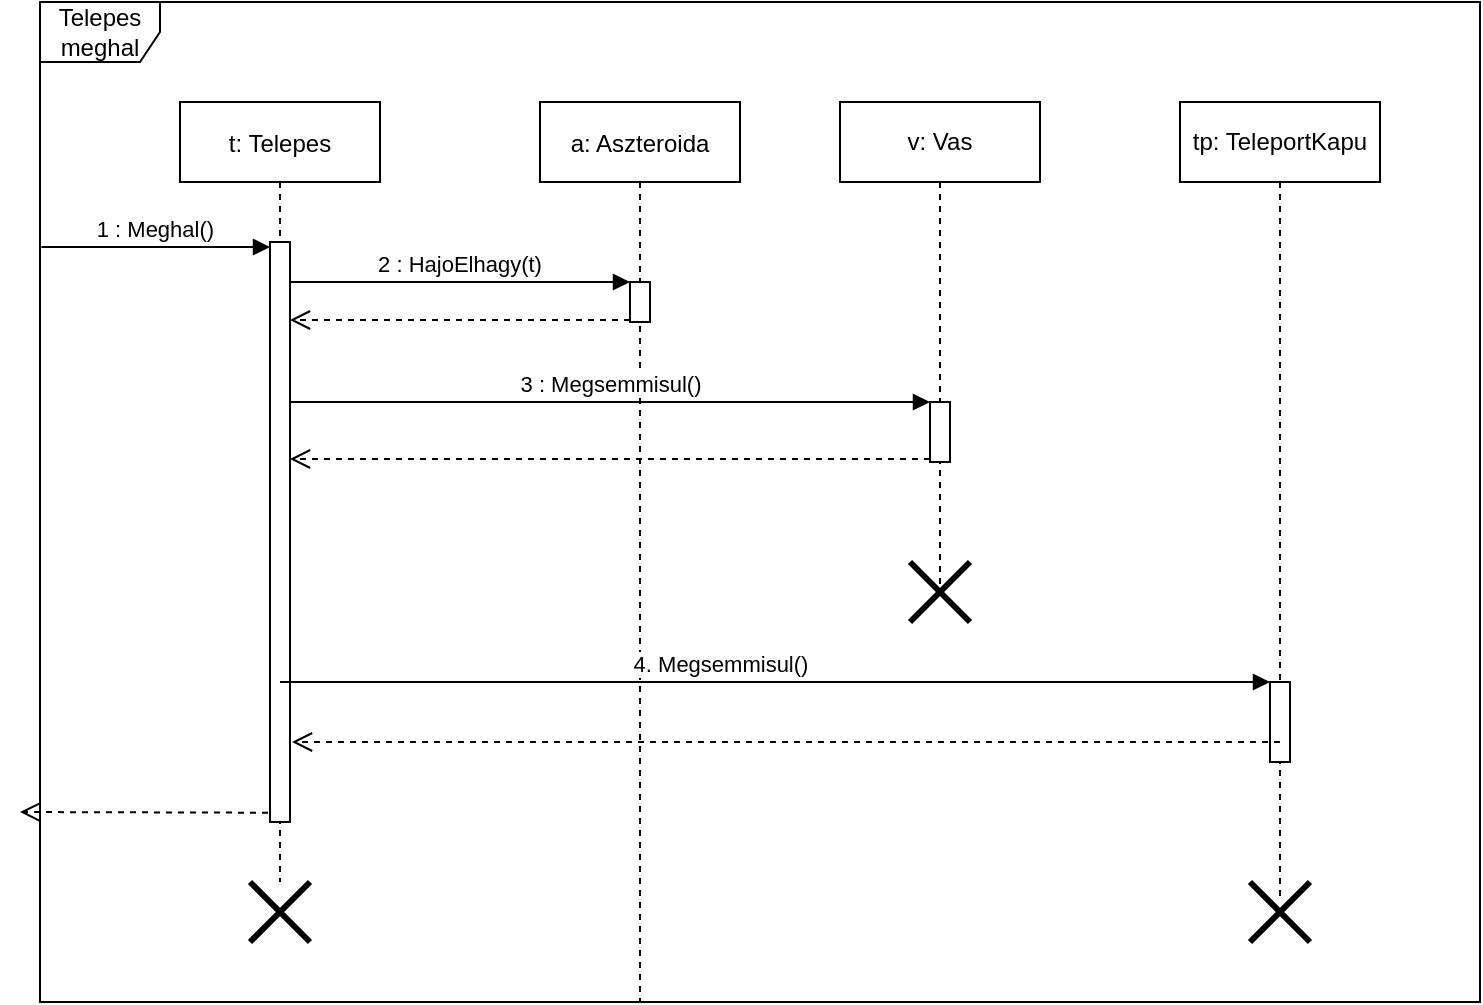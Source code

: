<mxfile version="14.4.8" type="github" pages="3">
  <diagram id="mk-3K4lGDOuemRYSqLr1" name="teleportkapu parjat mar kirakta">
    <mxGraphModel dx="782" dy="437" grid="1" gridSize="10" guides="1" tooltips="1" connect="1" arrows="1" fold="1" page="1" pageScale="1" pageWidth="827" pageHeight="1169" math="0" shadow="0">
      <root>
        <mxCell id="0" />
        <mxCell id="1" parent="0" />
        <mxCell id="XogDKmS76nvP2jgRzE2d-1" value="Telepes meghal" style="shape=umlFrame;whiteSpace=wrap;html=1;" parent="1" vertex="1">
          <mxGeometry x="50" y="30" width="720" height="500" as="geometry" />
        </mxCell>
        <mxCell id="XogDKmS76nvP2jgRzE2d-3" value="t: Telepes" style="shape=umlLifeline;perimeter=lifelinePerimeter;container=1;collapsible=0;recursiveResize=0;rounded=0;shadow=0;strokeWidth=1;" parent="1" vertex="1">
          <mxGeometry x="120" y="80" width="100" height="390" as="geometry" />
        </mxCell>
        <mxCell id="XogDKmS76nvP2jgRzE2d-4" value="" style="points=[];perimeter=orthogonalPerimeter;rounded=0;shadow=0;strokeWidth=1;" parent="XogDKmS76nvP2jgRzE2d-3" vertex="1">
          <mxGeometry x="45" y="70" width="10" height="290" as="geometry" />
        </mxCell>
        <mxCell id="XogDKmS76nvP2jgRzE2d-5" value="a: Aszteroida" style="shape=umlLifeline;perimeter=lifelinePerimeter;container=1;collapsible=0;recursiveResize=0;rounded=0;shadow=0;strokeWidth=1;" parent="1" vertex="1">
          <mxGeometry x="300" y="80" width="100" height="450" as="geometry" />
        </mxCell>
        <mxCell id="XogDKmS76nvP2jgRzE2d-6" value="" style="points=[];perimeter=orthogonalPerimeter;rounded=0;shadow=0;strokeWidth=1;" parent="XogDKmS76nvP2jgRzE2d-5" vertex="1">
          <mxGeometry x="45" y="90" width="10" height="20" as="geometry" />
        </mxCell>
        <mxCell id="XogDKmS76nvP2jgRzE2d-7" value="" style="verticalAlign=bottom;endArrow=open;dashed=1;endSize=8;exitX=0;exitY=0.95;shadow=0;strokeWidth=1;" parent="1" source="XogDKmS76nvP2jgRzE2d-6" target="XogDKmS76nvP2jgRzE2d-4" edge="1">
          <mxGeometry relative="1" as="geometry">
            <mxPoint x="275" y="236" as="targetPoint" />
          </mxGeometry>
        </mxCell>
        <mxCell id="XogDKmS76nvP2jgRzE2d-8" value="2 : HajoElhagy(t)" style="verticalAlign=bottom;endArrow=block;entryX=0;entryY=0;shadow=0;strokeWidth=1;" parent="1" source="XogDKmS76nvP2jgRzE2d-4" target="XogDKmS76nvP2jgRzE2d-6" edge="1">
          <mxGeometry relative="1" as="geometry">
            <mxPoint x="275" y="160" as="sourcePoint" />
          </mxGeometry>
        </mxCell>
        <mxCell id="XogDKmS76nvP2jgRzE2d-11" value="v: Vas" style="shape=umlLifeline;perimeter=lifelinePerimeter;whiteSpace=wrap;html=1;container=1;collapsible=0;recursiveResize=0;outlineConnect=0;" parent="1" vertex="1">
          <mxGeometry x="450" y="80" width="100" height="250" as="geometry" />
        </mxCell>
        <mxCell id="XogDKmS76nvP2jgRzE2d-12" value="" style="html=1;points=[];perimeter=orthogonalPerimeter;" parent="XogDKmS76nvP2jgRzE2d-11" vertex="1">
          <mxGeometry x="45" y="150" width="10" height="30" as="geometry" />
        </mxCell>
        <mxCell id="XogDKmS76nvP2jgRzE2d-18" value="" style="shape=umlDestroy;whiteSpace=wrap;html=1;strokeWidth=3;" parent="XogDKmS76nvP2jgRzE2d-11" vertex="1">
          <mxGeometry x="35" y="230" width="30" height="30" as="geometry" />
        </mxCell>
        <mxCell id="XogDKmS76nvP2jgRzE2d-16" value="3 : Megsemmisul()" style="html=1;verticalAlign=bottom;endArrow=block;entryX=0;entryY=0;" parent="1" source="XogDKmS76nvP2jgRzE2d-4" target="XogDKmS76nvP2jgRzE2d-12" edge="1">
          <mxGeometry relative="1" as="geometry">
            <mxPoint x="560" y="320" as="sourcePoint" />
          </mxGeometry>
        </mxCell>
        <mxCell id="XogDKmS76nvP2jgRzE2d-17" value="" style="html=1;verticalAlign=bottom;endArrow=open;dashed=1;endSize=8;exitX=0;exitY=0.95;" parent="1" source="XogDKmS76nvP2jgRzE2d-12" target="XogDKmS76nvP2jgRzE2d-4" edge="1">
          <mxGeometry relative="1" as="geometry">
            <mxPoint x="560" y="396" as="targetPoint" />
          </mxGeometry>
        </mxCell>
        <mxCell id="XogDKmS76nvP2jgRzE2d-19" value="" style="html=1;verticalAlign=bottom;endArrow=open;dashed=1;endSize=8;exitX=-0.1;exitY=0.984;exitDx=0;exitDy=0;exitPerimeter=0;" parent="1" source="XogDKmS76nvP2jgRzE2d-4" edge="1">
          <mxGeometry relative="1" as="geometry">
            <mxPoint x="460" y="250" as="sourcePoint" />
            <mxPoint x="40" y="435" as="targetPoint" />
            <mxPoint as="offset" />
          </mxGeometry>
        </mxCell>
        <mxCell id="XogDKmS76nvP2jgRzE2d-20" value="" style="shape=umlDestroy;whiteSpace=wrap;html=1;strokeWidth=3;" parent="1" vertex="1">
          <mxGeometry x="155" y="470" width="30" height="30" as="geometry" />
        </mxCell>
        <mxCell id="XogDKmS76nvP2jgRzE2d-21" value="1 : Meghal()" style="verticalAlign=bottom;startArrow=none;endArrow=block;startSize=8;shadow=0;strokeWidth=1;startFill=0;exitX=0.001;exitY=0.245;exitDx=0;exitDy=0;exitPerimeter=0;" parent="1" source="XogDKmS76nvP2jgRzE2d-1" target="XogDKmS76nvP2jgRzE2d-4" edge="1">
          <mxGeometry relative="1" as="geometry">
            <mxPoint x="60" y="160" as="sourcePoint" />
          </mxGeometry>
        </mxCell>
        <mxCell id="XogDKmS76nvP2jgRzE2d-24" value="tp: TeleportKapu" style="shape=umlLifeline;perimeter=lifelinePerimeter;whiteSpace=wrap;html=1;container=1;collapsible=0;recursiveResize=0;outlineConnect=0;" parent="1" vertex="1">
          <mxGeometry x="620" y="80" width="100" height="400" as="geometry" />
        </mxCell>
        <mxCell id="XogDKmS76nvP2jgRzE2d-25" value="" style="html=1;points=[];perimeter=orthogonalPerimeter;" parent="XogDKmS76nvP2jgRzE2d-24" vertex="1">
          <mxGeometry x="45" y="290" width="10" height="40" as="geometry" />
        </mxCell>
        <mxCell id="XogDKmS76nvP2jgRzE2d-38" value="4. Megsemmisul()" style="html=1;verticalAlign=bottom;endArrow=block;entryX=0;entryY=0;" parent="1" source="XogDKmS76nvP2jgRzE2d-3" target="XogDKmS76nvP2jgRzE2d-25" edge="1">
          <mxGeometry x="-0.111" relative="1" as="geometry">
            <mxPoint x="690" y="410" as="sourcePoint" />
            <mxPoint as="offset" />
          </mxGeometry>
        </mxCell>
        <mxCell id="XogDKmS76nvP2jgRzE2d-26" value="" style="html=1;verticalAlign=bottom;endArrow=open;dashed=1;endSize=8;" parent="1" edge="1">
          <mxGeometry x="1" y="-52" relative="1" as="geometry">
            <mxPoint x="176" y="400" as="targetPoint" />
            <mxPoint x="-15" y="2" as="offset" />
            <mxPoint x="670" y="400" as="sourcePoint" />
          </mxGeometry>
        </mxCell>
        <mxCell id="XogDKmS76nvP2jgRzE2d-29" value="" style="shape=umlDestroy;whiteSpace=wrap;html=1;strokeWidth=3;" parent="1" vertex="1">
          <mxGeometry x="655" y="470" width="30" height="30" as="geometry" />
        </mxCell>
      </root>
    </mxGraphModel>
  </diagram>
  <diagram id="Yi1u79qIlMPsKl9OzNCr" name="teleportkapu par rakterben">
    <mxGraphModel dx="782" dy="437" grid="1" gridSize="10" guides="1" tooltips="1" connect="1" arrows="1" fold="1" page="1" pageScale="1" pageWidth="827" pageHeight="1169" math="0" shadow="0">
      <root>
        <mxCell id="sfkn89CFHydbVGPqzdLb-0" />
        <mxCell id="sfkn89CFHydbVGPqzdLb-1" parent="sfkn89CFHydbVGPqzdLb-0" />
        <mxCell id="ilstTC6Jepi4XLZj5aJr-0" value="Telepes meghal" style="shape=umlFrame;whiteSpace=wrap;html=1;" parent="sfkn89CFHydbVGPqzdLb-1" vertex="1">
          <mxGeometry x="40" y="30" width="990" height="650" as="geometry" />
        </mxCell>
        <mxCell id="ilstTC6Jepi4XLZj5aJr-1" value="t: Telepes" style="shape=umlLifeline;perimeter=lifelinePerimeter;container=1;collapsible=0;recursiveResize=0;rounded=0;shadow=0;strokeWidth=1;" parent="sfkn89CFHydbVGPqzdLb-1" vertex="1">
          <mxGeometry x="120" y="80" width="100" height="570" as="geometry" />
        </mxCell>
        <mxCell id="ilstTC6Jepi4XLZj5aJr-2" value="" style="points=[];perimeter=orthogonalPerimeter;rounded=0;shadow=0;strokeWidth=1;" parent="ilstTC6Jepi4XLZj5aJr-1" vertex="1">
          <mxGeometry x="45" y="70" width="10" height="480" as="geometry" />
        </mxCell>
        <mxCell id="ilstTC6Jepi4XLZj5aJr-3" value="a: Aszteroida" style="shape=umlLifeline;perimeter=lifelinePerimeter;container=1;collapsible=0;recursiveResize=0;rounded=0;shadow=0;strokeWidth=1;" parent="sfkn89CFHydbVGPqzdLb-1" vertex="1">
          <mxGeometry x="300" y="80" width="100" height="600" as="geometry" />
        </mxCell>
        <mxCell id="ilstTC6Jepi4XLZj5aJr-4" value="" style="points=[];perimeter=orthogonalPerimeter;rounded=0;shadow=0;strokeWidth=1;" parent="ilstTC6Jepi4XLZj5aJr-3" vertex="1">
          <mxGeometry x="45" y="90" width="10" height="20" as="geometry" />
        </mxCell>
        <mxCell id="ilstTC6Jepi4XLZj5aJr-5" value="" style="verticalAlign=bottom;endArrow=open;dashed=1;endSize=8;exitX=0;exitY=0.95;shadow=0;strokeWidth=1;" parent="sfkn89CFHydbVGPqzdLb-1" source="ilstTC6Jepi4XLZj5aJr-4" target="ilstTC6Jepi4XLZj5aJr-2" edge="1">
          <mxGeometry relative="1" as="geometry">
            <mxPoint x="275" y="236" as="targetPoint" />
          </mxGeometry>
        </mxCell>
        <mxCell id="ilstTC6Jepi4XLZj5aJr-6" value="2 : HajoElhagy(t)" style="verticalAlign=bottom;endArrow=block;entryX=0;entryY=0;shadow=0;strokeWidth=1;" parent="sfkn89CFHydbVGPqzdLb-1" source="ilstTC6Jepi4XLZj5aJr-2" target="ilstTC6Jepi4XLZj5aJr-4" edge="1">
          <mxGeometry relative="1" as="geometry">
            <mxPoint x="275" y="160" as="sourcePoint" />
          </mxGeometry>
        </mxCell>
        <mxCell id="ilstTC6Jepi4XLZj5aJr-7" value="p: Palya" style="shape=umlLifeline;perimeter=lifelinePerimeter;whiteSpace=wrap;html=1;container=1;collapsible=0;recursiveResize=0;outlineConnect=0;" parent="sfkn89CFHydbVGPqzdLb-1" vertex="1">
          <mxGeometry x="440" y="80" width="100" height="600" as="geometry" />
        </mxCell>
        <mxCell id="ilstTC6Jepi4XLZj5aJr-8" value="" style="html=1;points=[];perimeter=orthogonalPerimeter;" parent="ilstTC6Jepi4XLZj5aJr-7" vertex="1">
          <mxGeometry x="45" y="140" width="10" height="40" as="geometry" />
        </mxCell>
        <mxCell id="ilstTC6Jepi4XLZj5aJr-9" value="v: Vas" style="shape=umlLifeline;perimeter=lifelinePerimeter;whiteSpace=wrap;html=1;container=1;collapsible=0;recursiveResize=0;outlineConnect=0;" parent="sfkn89CFHydbVGPqzdLb-1" vertex="1">
          <mxGeometry x="590" y="80" width="100" height="280" as="geometry" />
        </mxCell>
        <mxCell id="ilstTC6Jepi4XLZj5aJr-10" value="" style="html=1;points=[];perimeter=orthogonalPerimeter;" parent="ilstTC6Jepi4XLZj5aJr-9" vertex="1">
          <mxGeometry x="45" y="220" width="10" height="30" as="geometry" />
        </mxCell>
        <mxCell id="ilstTC6Jepi4XLZj5aJr-11" value="3 : RemoveJatekosVezerli(t)" style="html=1;verticalAlign=bottom;endArrow=block;entryX=0;entryY=0;" parent="sfkn89CFHydbVGPqzdLb-1" source="ilstTC6Jepi4XLZj5aJr-2" target="ilstTC6Jepi4XLZj5aJr-8" edge="1">
          <mxGeometry relative="1" as="geometry">
            <mxPoint x="410" y="210" as="sourcePoint" />
          </mxGeometry>
        </mxCell>
        <mxCell id="ilstTC6Jepi4XLZj5aJr-12" value="" style="html=1;verticalAlign=bottom;endArrow=open;dashed=1;endSize=8;exitX=0;exitY=0.95;" parent="sfkn89CFHydbVGPqzdLb-1" source="ilstTC6Jepi4XLZj5aJr-8" target="ilstTC6Jepi4XLZj5aJr-2" edge="1">
          <mxGeometry relative="1" as="geometry">
            <mxPoint x="410" y="286" as="targetPoint" />
          </mxGeometry>
        </mxCell>
        <mxCell id="ilstTC6Jepi4XLZj5aJr-13" value="4 : Megsemmisul()" style="html=1;verticalAlign=bottom;endArrow=block;entryX=0;entryY=0;" parent="sfkn89CFHydbVGPqzdLb-1" source="ilstTC6Jepi4XLZj5aJr-2" target="ilstTC6Jepi4XLZj5aJr-10" edge="1">
          <mxGeometry relative="1" as="geometry">
            <mxPoint x="560" y="320" as="sourcePoint" />
          </mxGeometry>
        </mxCell>
        <mxCell id="ilstTC6Jepi4XLZj5aJr-14" value="" style="html=1;verticalAlign=bottom;endArrow=open;dashed=1;endSize=8;exitX=0;exitY=0.95;" parent="sfkn89CFHydbVGPqzdLb-1" source="ilstTC6Jepi4XLZj5aJr-10" target="ilstTC6Jepi4XLZj5aJr-2" edge="1">
          <mxGeometry relative="1" as="geometry">
            <mxPoint x="560" y="396" as="targetPoint" />
          </mxGeometry>
        </mxCell>
        <mxCell id="ilstTC6Jepi4XLZj5aJr-15" value="" style="shape=umlDestroy;whiteSpace=wrap;html=1;strokeWidth=3;" parent="sfkn89CFHydbVGPqzdLb-1" vertex="1">
          <mxGeometry x="625" y="350" width="30" height="30" as="geometry" />
        </mxCell>
        <mxCell id="ilstTC6Jepi4XLZj5aJr-16" value="" style="html=1;verticalAlign=bottom;endArrow=open;dashed=1;endSize=8;exitX=-0.1;exitY=0.984;exitDx=0;exitDy=0;exitPerimeter=0;entryX=-0.003;entryY=0.913;entryDx=0;entryDy=0;entryPerimeter=0;" parent="sfkn89CFHydbVGPqzdLb-1" source="ilstTC6Jepi4XLZj5aJr-2" target="ilstTC6Jepi4XLZj5aJr-0" edge="1">
          <mxGeometry relative="1" as="geometry">
            <mxPoint x="460" y="250" as="sourcePoint" />
            <mxPoint x="50" y="612" as="targetPoint" />
            <mxPoint as="offset" />
          </mxGeometry>
        </mxCell>
        <mxCell id="ilstTC6Jepi4XLZj5aJr-17" value="" style="shape=umlDestroy;whiteSpace=wrap;html=1;strokeWidth=3;" parent="sfkn89CFHydbVGPqzdLb-1" vertex="1">
          <mxGeometry x="155" y="640" width="30" height="30" as="geometry" />
        </mxCell>
        <mxCell id="ilstTC6Jepi4XLZj5aJr-18" value="1 : Meghal()" style="verticalAlign=bottom;startArrow=none;endArrow=block;startSize=8;shadow=0;strokeWidth=1;startFill=0;exitX=-0.001;exitY=0.2;exitDx=0;exitDy=0;exitPerimeter=0;" parent="sfkn89CFHydbVGPqzdLb-1" source="ilstTC6Jepi4XLZj5aJr-0" target="ilstTC6Jepi4XLZj5aJr-2" edge="1">
          <mxGeometry relative="1" as="geometry">
            <mxPoint x="60" y="160" as="sourcePoint" />
          </mxGeometry>
        </mxCell>
        <mxCell id="ilstTC6Jepi4XLZj5aJr-19" value="tp: TeleportKapu" style="shape=umlLifeline;perimeter=lifelinePerimeter;whiteSpace=wrap;html=1;container=1;collapsible=0;recursiveResize=0;outlineConnect=0;" parent="sfkn89CFHydbVGPqzdLb-1" vertex="1">
          <mxGeometry x="727" y="80" width="100" height="460" as="geometry" />
        </mxCell>
        <mxCell id="ilstTC6Jepi4XLZj5aJr-20" value="" style="html=1;points=[];perimeter=orthogonalPerimeter;" parent="ilstTC6Jepi4XLZj5aJr-19" vertex="1">
          <mxGeometry x="45" y="330" width="10" height="110" as="geometry" />
        </mxCell>
        <mxCell id="ilstTC6Jepi4XLZj5aJr-21" value="" style="html=1;points=[];perimeter=orthogonalPerimeter;" parent="ilstTC6Jepi4XLZj5aJr-19" vertex="1">
          <mxGeometry x="55" y="360" width="10" height="30" as="geometry" />
        </mxCell>
        <mxCell id="ilstTC6Jepi4XLZj5aJr-22" value="6. Elront()" style="edgeStyle=orthogonalEdgeStyle;html=1;align=left;spacingLeft=2;endArrow=block;rounded=0;entryX=1;entryY=0;" parent="ilstTC6Jepi4XLZj5aJr-19" target="ilstTC6Jepi4XLZj5aJr-21" edge="1">
          <mxGeometry relative="1" as="geometry">
            <mxPoint x="50" y="340" as="sourcePoint" />
            <Array as="points">
              <mxPoint x="85" y="340" />
            </Array>
          </mxGeometry>
        </mxCell>
        <mxCell id="ilstTC6Jepi4XLZj5aJr-24" value="par: TeleportKapu" style="shape=umlLifeline;perimeter=lifelinePerimeter;whiteSpace=wrap;html=1;container=1;collapsible=0;recursiveResize=0;outlineConnect=0;" parent="sfkn89CFHydbVGPqzdLb-1" vertex="1">
          <mxGeometry x="880" y="80" width="100" height="570" as="geometry" />
        </mxCell>
        <mxCell id="ilstTC6Jepi4XLZj5aJr-26" value="" style="html=1;points=[];perimeter=orthogonalPerimeter;" parent="ilstTC6Jepi4XLZj5aJr-24" vertex="1">
          <mxGeometry x="45" y="400" width="10" height="20" as="geometry" />
        </mxCell>
        <mxCell id="GRdBjoIcpCXQAaZzT4Li-0" value="" style="html=1;points=[];perimeter=orthogonalPerimeter;" parent="ilstTC6Jepi4XLZj5aJr-24" vertex="1">
          <mxGeometry x="44" y="490" width="10" height="60" as="geometry" />
        </mxCell>
        <mxCell id="rzLFmiOL0qZMkesFjExp-0" value="" style="html=1;points=[];perimeter=orthogonalPerimeter;" vertex="1" parent="ilstTC6Jepi4XLZj5aJr-24">
          <mxGeometry x="54" y="520" width="10" height="20" as="geometry" />
        </mxCell>
        <mxCell id="rzLFmiOL0qZMkesFjExp-1" value="9. Elront()" style="edgeStyle=orthogonalEdgeStyle;html=1;align=left;spacingLeft=2;endArrow=block;rounded=0;entryX=1;entryY=0;" edge="1" target="rzLFmiOL0qZMkesFjExp-0" parent="ilstTC6Jepi4XLZj5aJr-24" source="GRdBjoIcpCXQAaZzT4Li-0">
          <mxGeometry x="0.161" relative="1" as="geometry">
            <mxPoint x="80" y="480" as="sourcePoint" />
            <Array as="points">
              <mxPoint x="80" y="500" />
              <mxPoint x="80" y="520" />
            </Array>
            <mxPoint as="offset" />
          </mxGeometry>
        </mxCell>
        <mxCell id="ilstTC6Jepi4XLZj5aJr-29" value="7. SetPar(null)" style="html=1;verticalAlign=bottom;endArrow=block;entryX=-0.186;entryY=0.091;entryDx=0;entryDy=0;entryPerimeter=0;" parent="sfkn89CFHydbVGPqzdLb-1" source="ilstTC6Jepi4XLZj5aJr-20" target="ilstTC6Jepi4XLZj5aJr-26" edge="1">
          <mxGeometry x="0.137" y="3" relative="1" as="geometry">
            <mxPoint x="870" y="504.49" as="sourcePoint" />
            <mxPoint x="930" y="500" as="targetPoint" />
            <mxPoint as="offset" />
          </mxGeometry>
        </mxCell>
        <mxCell id="ilstTC6Jepi4XLZj5aJr-30" value="" style="html=1;verticalAlign=bottom;endArrow=open;dashed=1;endSize=8;exitX=0;exitY=0.95;" parent="sfkn89CFHydbVGPqzdLb-1" source="ilstTC6Jepi4XLZj5aJr-26" target="ilstTC6Jepi4XLZj5aJr-20" edge="1">
          <mxGeometry x="0.012" y="82" relative="1" as="geometry">
            <mxPoint x="870" y="608" as="targetPoint" />
            <mxPoint as="offset" />
          </mxGeometry>
        </mxCell>
        <mxCell id="ilstTC6Jepi4XLZj5aJr-31" value="5. Megsemmisul()" style="html=1;verticalAlign=bottom;endArrow=block;entryX=0;entryY=0;" parent="sfkn89CFHydbVGPqzdLb-1" source="ilstTC6Jepi4XLZj5aJr-1" target="ilstTC6Jepi4XLZj5aJr-20" edge="1">
          <mxGeometry x="-0.111" relative="1" as="geometry">
            <mxPoint x="690" y="410" as="sourcePoint" />
            <mxPoint as="offset" />
          </mxGeometry>
        </mxCell>
        <mxCell id="ilstTC6Jepi4XLZj5aJr-32" value="" style="html=1;verticalAlign=bottom;endArrow=open;dashed=1;endSize=8;" parent="sfkn89CFHydbVGPqzdLb-1" edge="1">
          <mxGeometry x="1" y="-52" relative="1" as="geometry">
            <mxPoint x="176" y="510" as="targetPoint" />
            <mxPoint x="-15" y="2" as="offset" />
            <mxPoint x="772" y="510" as="sourcePoint" />
          </mxGeometry>
        </mxCell>
        <mxCell id="ilstTC6Jepi4XLZj5aJr-23" value="" style="shape=umlDestroy;whiteSpace=wrap;html=1;strokeWidth=3;" parent="sfkn89CFHydbVGPqzdLb-1" vertex="1">
          <mxGeometry x="762" y="530" width="30" height="30" as="geometry" />
        </mxCell>
        <mxCell id="GRdBjoIcpCXQAaZzT4Li-1" value="8. Megsemmisul()" style="html=1;verticalAlign=bottom;endArrow=block;entryX=0;entryY=0;" parent="sfkn89CFHydbVGPqzdLb-1" source="ilstTC6Jepi4XLZj5aJr-2" target="GRdBjoIcpCXQAaZzT4Li-0" edge="1">
          <mxGeometry relative="1" as="geometry">
            <mxPoint x="854" y="570" as="sourcePoint" />
          </mxGeometry>
        </mxCell>
        <mxCell id="GRdBjoIcpCXQAaZzT4Li-2" value="" style="html=1;verticalAlign=bottom;endArrow=open;dashed=1;endSize=8;exitX=0;exitY=0.95;" parent="sfkn89CFHydbVGPqzdLb-1" source="GRdBjoIcpCXQAaZzT4Li-0" target="ilstTC6Jepi4XLZj5aJr-2" edge="1">
          <mxGeometry relative="1" as="geometry">
            <mxPoint x="854" y="646" as="targetPoint" />
          </mxGeometry>
        </mxCell>
        <mxCell id="ilstTC6Jepi4XLZj5aJr-27" value="" style="shape=umlDestroy;whiteSpace=wrap;html=1;strokeWidth=3;" parent="sfkn89CFHydbVGPqzdLb-1" vertex="1">
          <mxGeometry x="915" y="640" width="30" height="30" as="geometry" />
        </mxCell>
      </root>
    </mxGraphModel>
  </diagram>
  <diagram id="rfFAvWe56Fn5d_wmNPZ9" name="teleport megsemmisul">
    <mxGraphModel dx="1609" dy="1606" grid="1" gridSize="10" guides="1" tooltips="1" connect="1" arrows="1" fold="1" page="1" pageScale="1" pageWidth="827" pageHeight="1169" math="0" shadow="0">
      <root>
        <mxCell id="Y1Ryfiqnpfk1_HntoV7O-0" />
        <mxCell id="Y1Ryfiqnpfk1_HntoV7O-1" parent="Y1Ryfiqnpfk1_HntoV7O-0" />
        <mxCell id="Y1Ryfiqnpfk1_HntoV7O-2" value="&lt;span&gt;Teleportkapu megsemmisül&lt;/span&gt;" style="shape=umlFrame;whiteSpace=wrap;html=1;width=110;height=30;" parent="Y1Ryfiqnpfk1_HntoV7O-1" vertex="1">
          <mxGeometry x="-760" y="-10" width="660" height="460" as="geometry" />
        </mxCell>
        <mxCell id="Y1Ryfiqnpfk1_HntoV7O-4" value="opt" style="shape=umlFrame;whiteSpace=wrap;html=1;width=50;height=15;" parent="Y1Ryfiqnpfk1_HntoV7O-1" vertex="1">
          <mxGeometry x="-700" y="160" width="570" height="190" as="geometry" />
        </mxCell>
        <mxCell id="mUMgFBgofV52-XOG-z26-10" value="opt" style="shape=umlFrame;whiteSpace=wrap;html=1;width=30;height=20;" parent="Y1Ryfiqnpfk1_HntoV7O-1" vertex="1">
          <mxGeometry x="-570" y="230" width="370" height="60" as="geometry" />
        </mxCell>
        <mxCell id="Y1Ryfiqnpfk1_HntoV7O-26" value="tp: TeleportKapu" style="shape=umlLifeline;perimeter=lifelinePerimeter;whiteSpace=wrap;html=1;container=1;collapsible=0;recursiveResize=0;outlineConnect=0;" parent="Y1Ryfiqnpfk1_HntoV7O-1" vertex="1">
          <mxGeometry x="-630" y="10" width="100" height="390" as="geometry" />
        </mxCell>
        <mxCell id="Y1Ryfiqnpfk1_HntoV7O-27" value="" style="html=1;points=[];perimeter=orthogonalPerimeter;" parent="Y1Ryfiqnpfk1_HntoV7O-26" vertex="1">
          <mxGeometry x="45" y="70" width="10" height="290" as="geometry" />
        </mxCell>
        <mxCell id="Y1Ryfiqnpfk1_HntoV7O-29" value="" style="html=1;points=[];perimeter=orthogonalPerimeter;" parent="Y1Ryfiqnpfk1_HntoV7O-26" vertex="1">
          <mxGeometry x="55" y="100" width="10" height="40" as="geometry" />
        </mxCell>
        <mxCell id="Y1Ryfiqnpfk1_HntoV7O-30" value="2. Elront()" style="edgeStyle=orthogonalEdgeStyle;html=1;align=left;spacingLeft=2;endArrow=block;rounded=0;entryX=1;entryY=0;" parent="Y1Ryfiqnpfk1_HntoV7O-26" target="Y1Ryfiqnpfk1_HntoV7O-29" edge="1">
          <mxGeometry relative="1" as="geometry">
            <mxPoint x="50" y="80" as="sourcePoint" />
            <Array as="points">
              <mxPoint x="85" y="80" />
              <mxPoint x="85" y="100" />
            </Array>
          </mxGeometry>
        </mxCell>
        <mxCell id="mUMgFBgofV52-XOG-z26-0" value="3. SetPar(null)" style="html=1;verticalAlign=bottom;startArrow=oval;startFill=1;endArrow=block;startSize=8;" parent="Y1Ryfiqnpfk1_HntoV7O-26" target="Y1Ryfiqnpfk1_HntoV7O-34" edge="1">
          <mxGeometry width="60" relative="1" as="geometry">
            <mxPoint x="50" y="170" as="sourcePoint" />
            <mxPoint x="110" y="170" as="targetPoint" />
          </mxGeometry>
        </mxCell>
        <mxCell id="Y1Ryfiqnpfk1_HntoV7O-32" value="par: TeleportKapu" style="shape=umlLifeline;perimeter=lifelinePerimeter;whiteSpace=wrap;html=1;container=1;collapsible=0;recursiveResize=0;outlineConnect=0;" parent="Y1Ryfiqnpfk1_HntoV7O-1" vertex="1">
          <mxGeometry x="-450" y="10" width="100" height="310" as="geometry" />
        </mxCell>
        <mxCell id="Y1Ryfiqnpfk1_HntoV7O-34" value="" style="html=1;points=[];perimeter=orthogonalPerimeter;" parent="Y1Ryfiqnpfk1_HntoV7O-32" vertex="1">
          <mxGeometry x="45" y="160" width="10" height="29" as="geometry" />
        </mxCell>
        <mxCell id="mUMgFBgofV52-XOG-z26-1" value="" style="html=1;points=[];perimeter=orthogonalPerimeter;" parent="Y1Ryfiqnpfk1_HntoV7O-32" vertex="1">
          <mxGeometry x="45" y="210" width="10" height="90" as="geometry" />
        </mxCell>
        <mxCell id="mUMgFBgofV52-XOG-z26-11" value="" style="shape=umlDestroy;whiteSpace=wrap;html=1;strokeWidth=3;" parent="Y1Ryfiqnpfk1_HntoV7O-32" vertex="1">
          <mxGeometry x="37" y="300" width="30" height="30" as="geometry" />
        </mxCell>
        <mxCell id="Y1Ryfiqnpfk1_HntoV7O-37" value="[par not null]" style="text;html=1;align=center;verticalAlign=middle;resizable=0;points=[];autosize=1;" parent="Y1Ryfiqnpfk1_HntoV7O-1" vertex="1">
          <mxGeometry x="-675" y="190" width="80" height="20" as="geometry" />
        </mxCell>
        <mxCell id="Y1Ryfiqnpfk1_HntoV7O-39" value="" style="html=1;verticalAlign=bottom;endArrow=open;dashed=1;endSize=8;exitX=0;exitY=0.95;" parent="Y1Ryfiqnpfk1_HntoV7O-1" source="Y1Ryfiqnpfk1_HntoV7O-34" target="Y1Ryfiqnpfk1_HntoV7O-27" edge="1">
          <mxGeometry x="0.012" y="82" relative="1" as="geometry">
            <mxPoint x="-580" y="278" as="targetPoint" />
            <mxPoint as="offset" />
          </mxGeometry>
        </mxCell>
        <mxCell id="Y1Ryfiqnpfk1_HntoV7O-41" value="1. Megsemmisul()" style="html=1;verticalAlign=bottom;endArrow=block;entryX=0;entryY=0;" parent="Y1Ryfiqnpfk1_HntoV7O-1" target="Y1Ryfiqnpfk1_HntoV7O-27" edge="1">
          <mxGeometry x="-0.111" relative="1" as="geometry">
            <mxPoint x="-760" y="80" as="sourcePoint" />
            <mxPoint as="offset" />
          </mxGeometry>
        </mxCell>
        <mxCell id="mUMgFBgofV52-XOG-z26-3" value="" style="html=1;verticalAlign=bottom;endArrow=open;dashed=1;endSize=8;exitX=0;exitY=0.95;" parent="Y1Ryfiqnpfk1_HntoV7O-1" source="mUMgFBgofV52-XOG-z26-1" target="Y1Ryfiqnpfk1_HntoV7O-27" edge="1">
          <mxGeometry relative="1" as="geometry">
            <mxPoint x="-505" y="286" as="targetPoint" />
          </mxGeometry>
        </mxCell>
        <mxCell id="mUMgFBgofV52-XOG-z26-2" value="4. RemoveSzomszed(tp)" style="html=1;verticalAlign=bottom;endArrow=block;entryX=0;entryY=0;" parent="Y1Ryfiqnpfk1_HntoV7O-1" target="mUMgFBgofV52-XOG-z26-1" edge="1">
          <mxGeometry relative="1" as="geometry">
            <mxPoint x="-575" y="220" as="sourcePoint" />
          </mxGeometry>
        </mxCell>
        <mxCell id="Y1Ryfiqnpfk1_HntoV7O-31" value="" style="shape=umlDestroy;whiteSpace=wrap;html=1;strokeWidth=3;" parent="Y1Ryfiqnpfk1_HntoV7O-1" vertex="1">
          <mxGeometry x="-595" y="380" width="30" height="30" as="geometry" />
        </mxCell>
        <mxCell id="Y1Ryfiqnpfk1_HntoV7O-28" value="" style="html=1;verticalAlign=bottom;endArrow=open;dashed=1;endSize=8;" parent="Y1Ryfiqnpfk1_HntoV7O-1" edge="1">
          <mxGeometry x="1" y="-52" relative="1" as="geometry">
            <mxPoint x="-760" y="370" as="targetPoint" />
            <mxPoint x="-15" y="2" as="offset" />
            <mxPoint x="-588" y="369" as="sourcePoint" />
          </mxGeometry>
        </mxCell>
        <mxCell id="mUMgFBgofV52-XOG-z26-5" value="a2: Aszteroida" style="shape=umlLifeline;perimeter=lifelinePerimeter;whiteSpace=wrap;html=1;container=1;collapsible=0;recursiveResize=0;outlineConnect=0;" parent="Y1Ryfiqnpfk1_HntoV7O-1" vertex="1">
          <mxGeometry x="-270" y="10" width="100" height="440" as="geometry" />
        </mxCell>
        <mxCell id="mUMgFBgofV52-XOG-z26-7" value="" style="html=1;points=[];perimeter=orthogonalPerimeter;" parent="mUMgFBgofV52-XOG-z26-5" vertex="1">
          <mxGeometry x="45" y="240" width="10" height="30" as="geometry" />
        </mxCell>
        <mxCell id="mUMgFBgofV52-XOG-z26-8" value="5. RemoveSzomszed(par)" style="html=1;verticalAlign=bottom;endArrow=block;entryX=0;entryY=0;" parent="Y1Ryfiqnpfk1_HntoV7O-1" source="mUMgFBgofV52-XOG-z26-1" target="mUMgFBgofV52-XOG-z26-7" edge="1">
          <mxGeometry relative="1" as="geometry">
            <mxPoint x="-355" y="230" as="sourcePoint" />
          </mxGeometry>
        </mxCell>
        <mxCell id="mUMgFBgofV52-XOG-z26-9" value="" style="html=1;verticalAlign=bottom;endArrow=open;dashed=1;endSize=8;exitX=0;exitY=0.95;" parent="Y1Ryfiqnpfk1_HntoV7O-1" source="mUMgFBgofV52-XOG-z26-7" target="mUMgFBgofV52-XOG-z26-1" edge="1">
          <mxGeometry relative="1" as="geometry">
            <mxPoint x="-355" y="306" as="targetPoint" />
          </mxGeometry>
        </mxCell>
        <mxCell id="mUMgFBgofV52-XOG-z26-13" value="[par aszteroidan van és ez az a2: Aszteroida]" style="text;html=1;strokeColor=none;fillColor=none;align=center;verticalAlign=middle;whiteSpace=wrap;rounded=0;" parent="Y1Ryfiqnpfk1_HntoV7O-1" vertex="1">
          <mxGeometry x="-565" y="260" width="150" height="20" as="geometry" />
        </mxCell>
      </root>
    </mxGraphModel>
  </diagram>
</mxfile>
